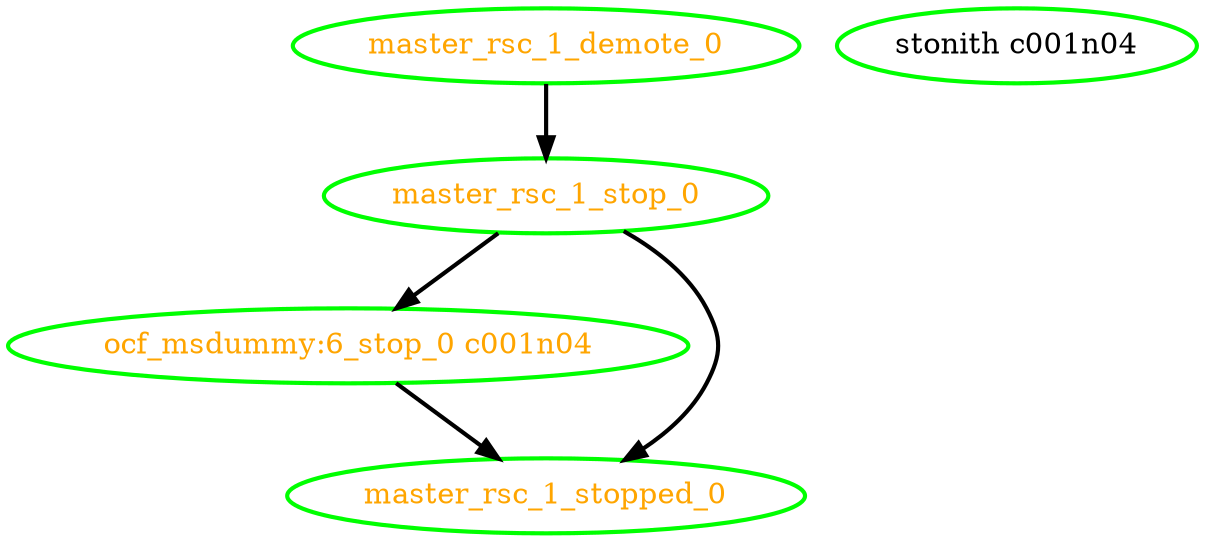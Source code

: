 digraph "g" {
	size = "30,30"
"ocf_msdummy:6_stop_0 c001n04" [ style=bold color="green" fontcolor="orange" ]
"master_rsc_1_stop_0" [ style=bold color="green" fontcolor="orange" ]
"master_rsc_1_stopped_0" [ style=bold color="green" fontcolor="orange" ]
"master_rsc_1_demote_0" [ style=bold color="green" fontcolor="orange" ]
"stonith c001n04" [ style=bold color="green" fontcolor="black" ]
"master_rsc_1_stop_0" -> "ocf_msdummy:6_stop_0 c001n04" [ style = bold]
"master_rsc_1_demote_0" -> "master_rsc_1_stop_0" [ style = bold]
"ocf_msdummy:6_stop_0 c001n04" -> "master_rsc_1_stopped_0" [ style = bold]
"master_rsc_1_stop_0" -> "master_rsc_1_stopped_0" [ style = bold]
}
